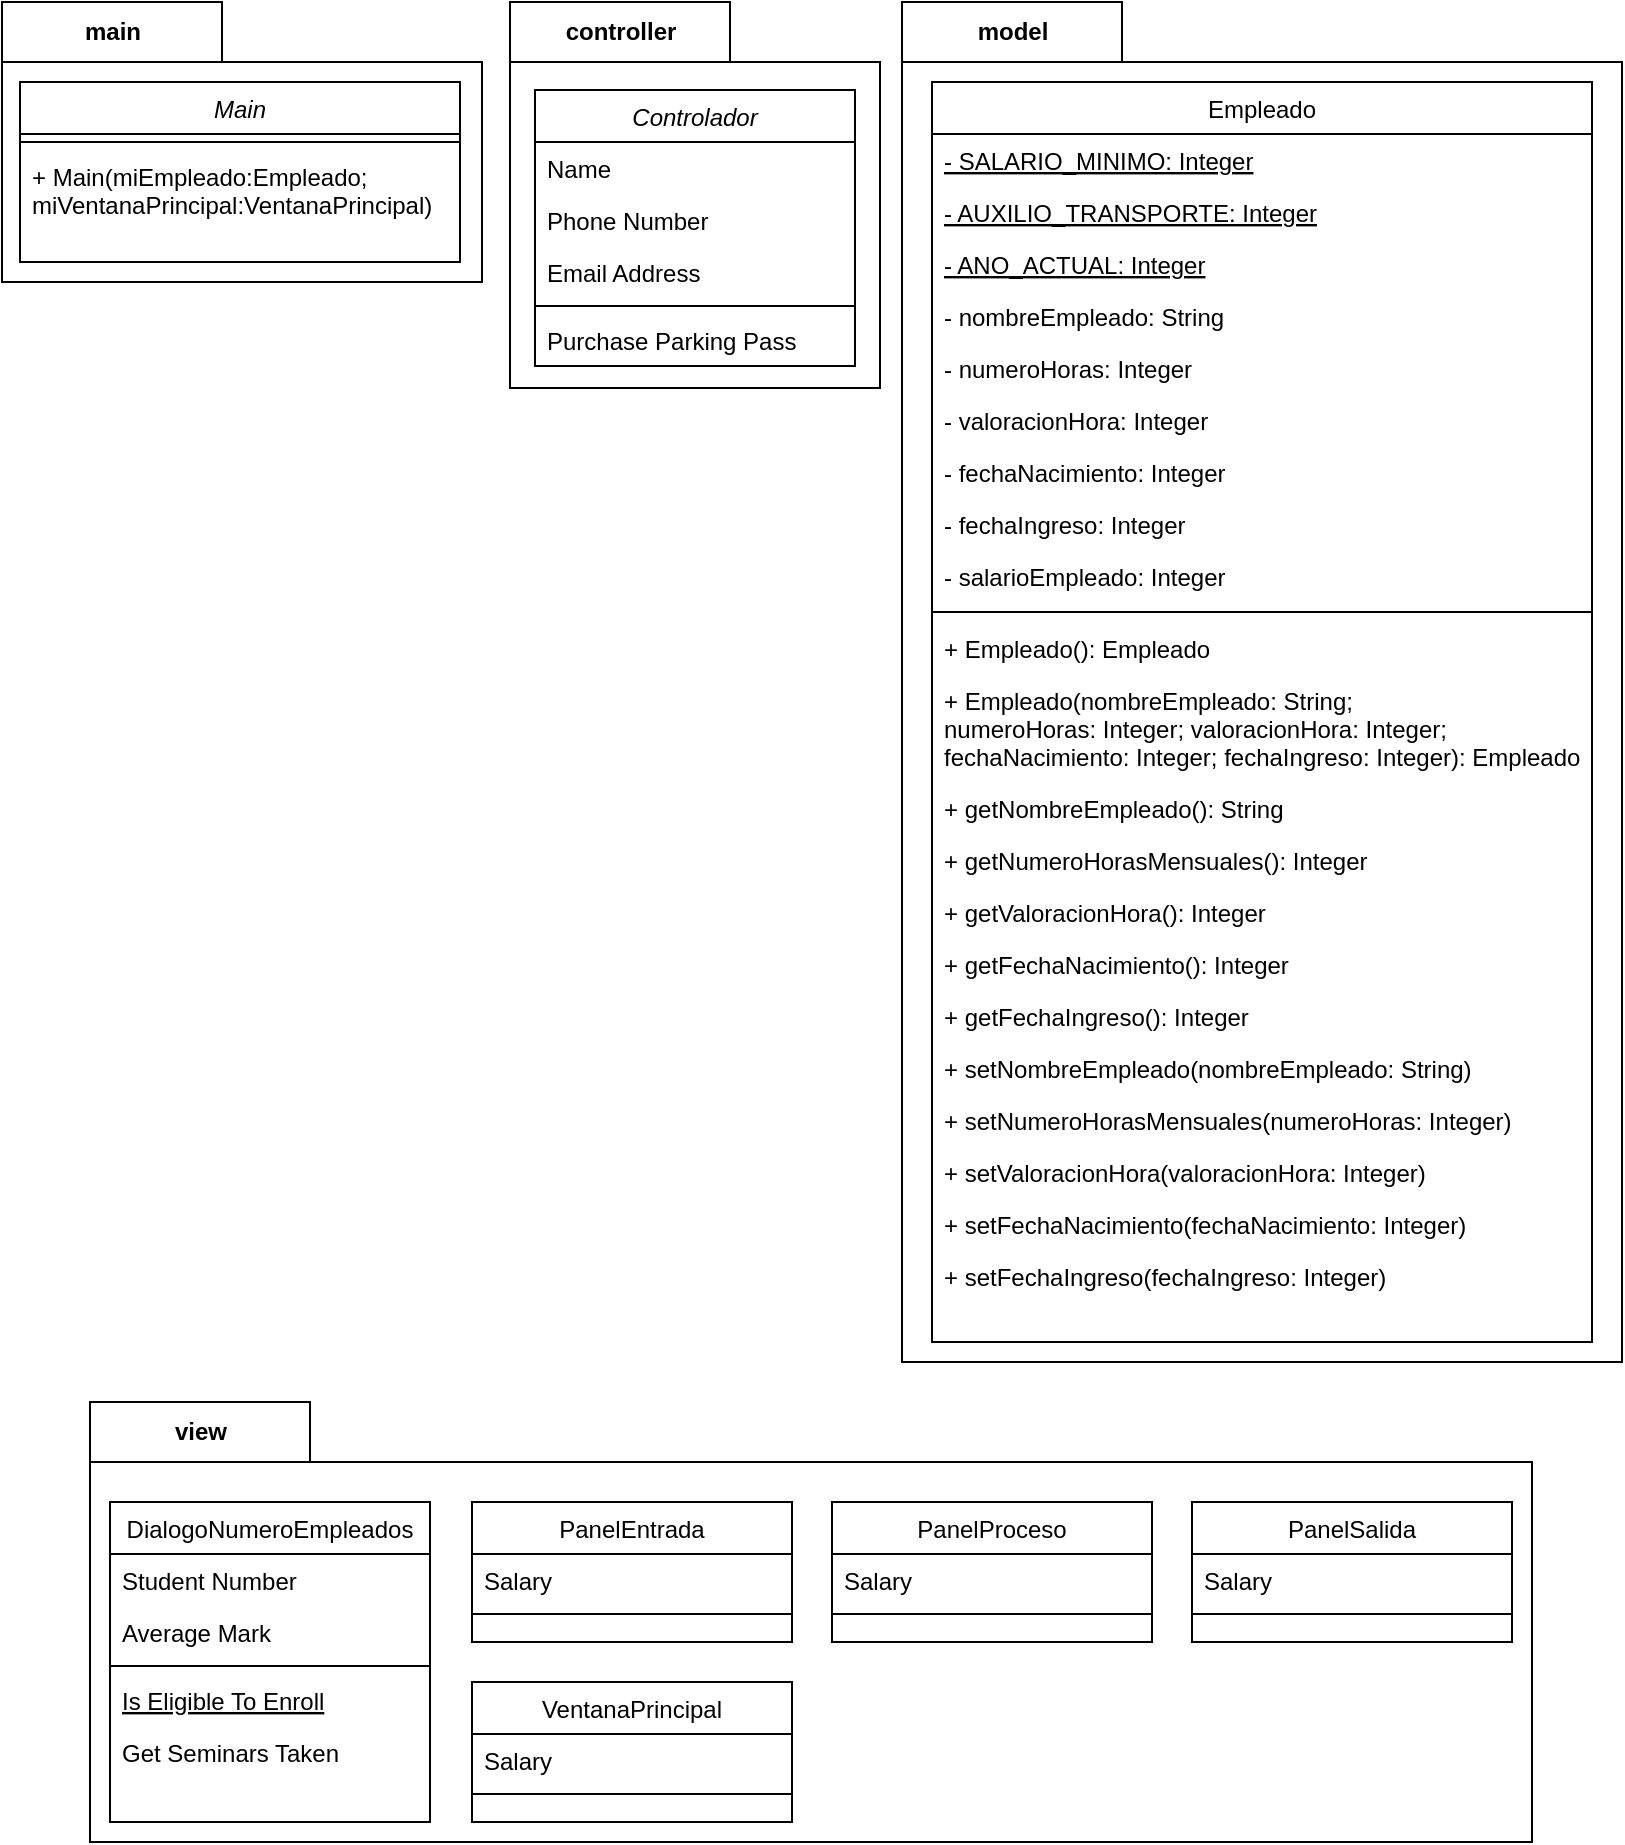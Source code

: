 <mxfile version="20.4.0" type="device"><diagram id="C5RBs43oDa-KdzZeNtuy" name="Page-1"><mxGraphModel dx="1237" dy="663" grid="1" gridSize="10" guides="1" tooltips="1" connect="1" arrows="1" fold="1" page="1" pageScale="1" pageWidth="827" pageHeight="1169" background="#FFFFFF" math="0" shadow="0"><root><mxCell id="WIyWlLk6GJQsqaUBKTNV-0"/><mxCell id="WIyWlLk6GJQsqaUBKTNV-1" parent="WIyWlLk6GJQsqaUBKTNV-0"/><mxCell id="yOZBggxdhKYBwdSkcSPH-76" value="model" style="shape=folder;fontStyle=1;tabWidth=110;tabHeight=30;tabPosition=left;html=1;boundedLbl=1;labelInHeader=1;container=1;collapsible=0;recursiveResize=0;fillColor=#FFFFFF;" vertex="1" parent="WIyWlLk6GJQsqaUBKTNV-1"><mxGeometry x="459" y="10" width="360" height="680" as="geometry"/></mxCell><mxCell id="yOZBggxdhKYBwdSkcSPH-77" value="Empleado" style="swimlane;fontStyle=0;align=center;verticalAlign=top;childLayout=stackLayout;horizontal=1;startSize=26;horizontalStack=0;resizeParent=1;resizeLast=0;collapsible=1;marginBottom=0;rounded=0;shadow=0;strokeWidth=1;" vertex="1" parent="yOZBggxdhKYBwdSkcSPH-76"><mxGeometry x="15" y="40" width="330" height="630" as="geometry"><mxRectangle x="550" y="140" width="160" height="26" as="alternateBounds"/></mxGeometry></mxCell><mxCell id="yOZBggxdhKYBwdSkcSPH-78" value="- SALARIO_MINIMO: Integer" style="text;align=left;verticalAlign=top;spacingLeft=4;spacingRight=4;overflow=hidden;rotatable=0;points=[[0,0.5],[1,0.5]];portConstraint=eastwest;fontStyle=4" vertex="1" parent="yOZBggxdhKYBwdSkcSPH-77"><mxGeometry y="26" width="330" height="26" as="geometry"/></mxCell><mxCell id="yOZBggxdhKYBwdSkcSPH-79" value="- AUXILIO_TRANSPORTE: Integer" style="text;align=left;verticalAlign=top;spacingLeft=4;spacingRight=4;overflow=hidden;rotatable=0;points=[[0,0.5],[1,0.5]];portConstraint=eastwest;rounded=0;shadow=0;html=0;fontStyle=4" vertex="1" parent="yOZBggxdhKYBwdSkcSPH-77"><mxGeometry y="52" width="330" height="26" as="geometry"/></mxCell><mxCell id="yOZBggxdhKYBwdSkcSPH-80" value="- ANO_ACTUAL: Integer" style="text;align=left;verticalAlign=top;spacingLeft=4;spacingRight=4;overflow=hidden;rotatable=0;points=[[0,0.5],[1,0.5]];portConstraint=eastwest;rounded=0;shadow=0;html=0;fontStyle=4" vertex="1" parent="yOZBggxdhKYBwdSkcSPH-77"><mxGeometry y="78" width="330" height="26" as="geometry"/></mxCell><mxCell id="yOZBggxdhKYBwdSkcSPH-81" value="- nombreEmpleado: String" style="text;align=left;verticalAlign=top;spacingLeft=4;spacingRight=4;overflow=hidden;rotatable=0;points=[[0,0.5],[1,0.5]];portConstraint=eastwest;rounded=0;shadow=0;html=0;" vertex="1" parent="yOZBggxdhKYBwdSkcSPH-77"><mxGeometry y="104" width="330" height="26" as="geometry"/></mxCell><mxCell id="yOZBggxdhKYBwdSkcSPH-82" value="- numeroHoras: Integer" style="text;align=left;verticalAlign=top;spacingLeft=4;spacingRight=4;overflow=hidden;rotatable=0;points=[[0,0.5],[1,0.5]];portConstraint=eastwest;rounded=0;shadow=0;html=0;" vertex="1" parent="yOZBggxdhKYBwdSkcSPH-77"><mxGeometry y="130" width="330" height="26" as="geometry"/></mxCell><mxCell id="yOZBggxdhKYBwdSkcSPH-83" value="- valoracionHora: Integer" style="text;align=left;verticalAlign=top;spacingLeft=4;spacingRight=4;overflow=hidden;rotatable=0;points=[[0,0.5],[1,0.5]];portConstraint=eastwest;rounded=0;shadow=0;html=0;" vertex="1" parent="yOZBggxdhKYBwdSkcSPH-77"><mxGeometry y="156" width="330" height="26" as="geometry"/></mxCell><mxCell id="yOZBggxdhKYBwdSkcSPH-84" value="- fechaNacimiento: Integer" style="text;align=left;verticalAlign=top;spacingLeft=4;spacingRight=4;overflow=hidden;rotatable=0;points=[[0,0.5],[1,0.5]];portConstraint=eastwest;rounded=0;shadow=0;html=0;" vertex="1" parent="yOZBggxdhKYBwdSkcSPH-77"><mxGeometry y="182" width="330" height="26" as="geometry"/></mxCell><mxCell id="yOZBggxdhKYBwdSkcSPH-85" value="- fechaIngreso: Integer" style="text;align=left;verticalAlign=top;spacingLeft=4;spacingRight=4;overflow=hidden;rotatable=0;points=[[0,0.5],[1,0.5]];portConstraint=eastwest;rounded=0;shadow=0;html=0;" vertex="1" parent="yOZBggxdhKYBwdSkcSPH-77"><mxGeometry y="208" width="330" height="26" as="geometry"/></mxCell><mxCell id="yOZBggxdhKYBwdSkcSPH-86" value="- salarioEmpleado: Integer" style="text;align=left;verticalAlign=top;spacingLeft=4;spacingRight=4;overflow=hidden;rotatable=0;points=[[0,0.5],[1,0.5]];portConstraint=eastwest;rounded=0;shadow=0;html=0;" vertex="1" parent="yOZBggxdhKYBwdSkcSPH-77"><mxGeometry y="234" width="330" height="26" as="geometry"/></mxCell><mxCell id="yOZBggxdhKYBwdSkcSPH-87" value="" style="line;html=1;strokeWidth=1;align=left;verticalAlign=middle;spacingTop=-1;spacingLeft=3;spacingRight=3;rotatable=0;labelPosition=right;points=[];portConstraint=eastwest;" vertex="1" parent="yOZBggxdhKYBwdSkcSPH-77"><mxGeometry y="260" width="330" height="10" as="geometry"/></mxCell><mxCell id="yOZBggxdhKYBwdSkcSPH-88" value="+ Empleado(): Empleado" style="text;align=left;verticalAlign=top;spacingLeft=4;spacingRight=4;overflow=hidden;rotatable=0;points=[[0,0.5],[1,0.5]];portConstraint=eastwest;" vertex="1" parent="yOZBggxdhKYBwdSkcSPH-77"><mxGeometry y="270" width="330" height="26" as="geometry"/></mxCell><mxCell id="yOZBggxdhKYBwdSkcSPH-89" value="+ Empleado(nombreEmpleado: String;&#10;numeroHoras: Integer; valoracionHora: Integer;&#10;fechaNacimiento: Integer; fechaIngreso: Integer): Empleado" style="text;align=left;verticalAlign=top;spacingLeft=4;spacingRight=4;overflow=hidden;rotatable=0;points=[[0,0.5],[1,0.5]];portConstraint=eastwest;" vertex="1" parent="yOZBggxdhKYBwdSkcSPH-77"><mxGeometry y="296" width="330" height="54" as="geometry"/></mxCell><mxCell id="yOZBggxdhKYBwdSkcSPH-90" value="+ getNombreEmpleado(): String" style="text;align=left;verticalAlign=top;spacingLeft=4;spacingRight=4;overflow=hidden;rotatable=0;points=[[0,0.5],[1,0.5]];portConstraint=eastwest;" vertex="1" parent="yOZBggxdhKYBwdSkcSPH-77"><mxGeometry y="350" width="330" height="26" as="geometry"/></mxCell><mxCell id="yOZBggxdhKYBwdSkcSPH-91" value="+ getNumeroHorasMensuales(): Integer" style="text;align=left;verticalAlign=top;spacingLeft=4;spacingRight=4;overflow=hidden;rotatable=0;points=[[0,0.5],[1,0.5]];portConstraint=eastwest;" vertex="1" parent="yOZBggxdhKYBwdSkcSPH-77"><mxGeometry y="376" width="330" height="26" as="geometry"/></mxCell><mxCell id="yOZBggxdhKYBwdSkcSPH-92" value="+ getValoracionHora(): Integer" style="text;align=left;verticalAlign=top;spacingLeft=4;spacingRight=4;overflow=hidden;rotatable=0;points=[[0,0.5],[1,0.5]];portConstraint=eastwest;" vertex="1" parent="yOZBggxdhKYBwdSkcSPH-77"><mxGeometry y="402" width="330" height="26" as="geometry"/></mxCell><mxCell id="yOZBggxdhKYBwdSkcSPH-93" value="+ getFechaNacimiento(): Integer" style="text;align=left;verticalAlign=top;spacingLeft=4;spacingRight=4;overflow=hidden;rotatable=0;points=[[0,0.5],[1,0.5]];portConstraint=eastwest;" vertex="1" parent="yOZBggxdhKYBwdSkcSPH-77"><mxGeometry y="428" width="330" height="26" as="geometry"/></mxCell><mxCell id="yOZBggxdhKYBwdSkcSPH-94" value="+ getFechaIngreso(): Integer" style="text;align=left;verticalAlign=top;spacingLeft=4;spacingRight=4;overflow=hidden;rotatable=0;points=[[0,0.5],[1,0.5]];portConstraint=eastwest;" vertex="1" parent="yOZBggxdhKYBwdSkcSPH-77"><mxGeometry y="454" width="330" height="26" as="geometry"/></mxCell><mxCell id="yOZBggxdhKYBwdSkcSPH-95" value="+ setNombreEmpleado(nombreEmpleado: String)" style="text;align=left;verticalAlign=top;spacingLeft=4;spacingRight=4;overflow=hidden;rotatable=0;points=[[0,0.5],[1,0.5]];portConstraint=eastwest;" vertex="1" parent="yOZBggxdhKYBwdSkcSPH-77"><mxGeometry y="480" width="330" height="26" as="geometry"/></mxCell><mxCell id="yOZBggxdhKYBwdSkcSPH-96" value="+ setNumeroHorasMensuales(numeroHoras: Integer)" style="text;align=left;verticalAlign=top;spacingLeft=4;spacingRight=4;overflow=hidden;rotatable=0;points=[[0,0.5],[1,0.5]];portConstraint=eastwest;" vertex="1" parent="yOZBggxdhKYBwdSkcSPH-77"><mxGeometry y="506" width="330" height="26" as="geometry"/></mxCell><mxCell id="yOZBggxdhKYBwdSkcSPH-97" value="+ setValoracionHora(valoracionHora: Integer)" style="text;align=left;verticalAlign=top;spacingLeft=4;spacingRight=4;overflow=hidden;rotatable=0;points=[[0,0.5],[1,0.5]];portConstraint=eastwest;" vertex="1" parent="yOZBggxdhKYBwdSkcSPH-77"><mxGeometry y="532" width="330" height="26" as="geometry"/></mxCell><mxCell id="yOZBggxdhKYBwdSkcSPH-98" value="+ setFechaNacimiento(fechaNacimiento: Integer)" style="text;align=left;verticalAlign=top;spacingLeft=4;spacingRight=4;overflow=hidden;rotatable=0;points=[[0,0.5],[1,0.5]];portConstraint=eastwest;" vertex="1" parent="yOZBggxdhKYBwdSkcSPH-77"><mxGeometry y="558" width="330" height="26" as="geometry"/></mxCell><mxCell id="yOZBggxdhKYBwdSkcSPH-99" value="+ setFechaIngreso(fechaIngreso: Integer)" style="text;align=left;verticalAlign=top;spacingLeft=4;spacingRight=4;overflow=hidden;rotatable=0;points=[[0,0.5],[1,0.5]];portConstraint=eastwest;" vertex="1" parent="yOZBggxdhKYBwdSkcSPH-77"><mxGeometry y="584" width="330" height="26" as="geometry"/></mxCell><mxCell id="yOZBggxdhKYBwdSkcSPH-100" value="controller" style="shape=folder;fontStyle=1;tabWidth=110;tabHeight=30;tabPosition=left;html=1;boundedLbl=1;labelInHeader=1;container=1;collapsible=0;recursiveResize=0;fillColor=#FFFFFF;" vertex="1" parent="WIyWlLk6GJQsqaUBKTNV-1"><mxGeometry x="263" y="10" width="185" height="193" as="geometry"/></mxCell><mxCell id="yOZBggxdhKYBwdSkcSPH-101" value="Controlador" style="swimlane;fontStyle=2;align=center;verticalAlign=top;childLayout=stackLayout;horizontal=1;startSize=26;horizontalStack=0;resizeParent=1;resizeLast=0;collapsible=1;marginBottom=0;rounded=0;shadow=0;strokeWidth=1;" vertex="1" parent="yOZBggxdhKYBwdSkcSPH-100"><mxGeometry x="12.5" y="44" width="160" height="138" as="geometry"><mxRectangle x="230" y="140" width="160" height="26" as="alternateBounds"/></mxGeometry></mxCell><mxCell id="yOZBggxdhKYBwdSkcSPH-102" value="Name" style="text;align=left;verticalAlign=top;spacingLeft=4;spacingRight=4;overflow=hidden;rotatable=0;points=[[0,0.5],[1,0.5]];portConstraint=eastwest;" vertex="1" parent="yOZBggxdhKYBwdSkcSPH-101"><mxGeometry y="26" width="160" height="26" as="geometry"/></mxCell><mxCell id="yOZBggxdhKYBwdSkcSPH-103" value="Phone Number" style="text;align=left;verticalAlign=top;spacingLeft=4;spacingRight=4;overflow=hidden;rotatable=0;points=[[0,0.5],[1,0.5]];portConstraint=eastwest;rounded=0;shadow=0;html=0;" vertex="1" parent="yOZBggxdhKYBwdSkcSPH-101"><mxGeometry y="52" width="160" height="26" as="geometry"/></mxCell><mxCell id="yOZBggxdhKYBwdSkcSPH-104" value="Email Address" style="text;align=left;verticalAlign=top;spacingLeft=4;spacingRight=4;overflow=hidden;rotatable=0;points=[[0,0.5],[1,0.5]];portConstraint=eastwest;rounded=0;shadow=0;html=0;" vertex="1" parent="yOZBggxdhKYBwdSkcSPH-101"><mxGeometry y="78" width="160" height="26" as="geometry"/></mxCell><mxCell id="yOZBggxdhKYBwdSkcSPH-105" value="" style="line;html=1;strokeWidth=1;align=left;verticalAlign=middle;spacingTop=-1;spacingLeft=3;spacingRight=3;rotatable=0;labelPosition=right;points=[];portConstraint=eastwest;" vertex="1" parent="yOZBggxdhKYBwdSkcSPH-101"><mxGeometry y="104" width="160" height="8" as="geometry"/></mxCell><mxCell id="yOZBggxdhKYBwdSkcSPH-106" value="Purchase Parking Pass" style="text;align=left;verticalAlign=top;spacingLeft=4;spacingRight=4;overflow=hidden;rotatable=0;points=[[0,0.5],[1,0.5]];portConstraint=eastwest;" vertex="1" parent="yOZBggxdhKYBwdSkcSPH-101"><mxGeometry y="112" width="160" height="26" as="geometry"/></mxCell><mxCell id="yOZBggxdhKYBwdSkcSPH-107" value="main" style="shape=folder;fontStyle=1;tabWidth=110;tabHeight=30;tabPosition=left;html=1;boundedLbl=1;labelInHeader=1;container=1;collapsible=0;recursiveResize=0;fillColor=#FFFFFF;" vertex="1" parent="WIyWlLk6GJQsqaUBKTNV-1"><mxGeometry x="9" y="10" width="240" height="140" as="geometry"/></mxCell><mxCell id="yOZBggxdhKYBwdSkcSPH-108" value="Main" style="swimlane;fontStyle=2;align=center;verticalAlign=top;childLayout=stackLayout;horizontal=1;startSize=26;horizontalStack=0;resizeParent=1;resizeLast=0;collapsible=1;marginBottom=0;rounded=0;shadow=0;strokeWidth=1;" vertex="1" parent="yOZBggxdhKYBwdSkcSPH-107"><mxGeometry x="9" y="40" width="220" height="90" as="geometry"><mxRectangle x="230" y="140" width="160" height="26" as="alternateBounds"/></mxGeometry></mxCell><mxCell id="yOZBggxdhKYBwdSkcSPH-109" value="" style="line;html=1;strokeWidth=1;align=left;verticalAlign=middle;spacingTop=-1;spacingLeft=3;spacingRight=3;rotatable=0;labelPosition=right;points=[];portConstraint=eastwest;" vertex="1" parent="yOZBggxdhKYBwdSkcSPH-108"><mxGeometry y="26" width="220" height="8" as="geometry"/></mxCell><mxCell id="yOZBggxdhKYBwdSkcSPH-110" value="+ Main(miEmpleado:Empleado;&#10;miVentanaPrincipal:VentanaPrincipal)" style="text;align=left;verticalAlign=top;spacingLeft=4;spacingRight=4;overflow=hidden;rotatable=0;points=[[0,0.5],[1,0.5]];portConstraint=eastwest;" vertex="1" parent="yOZBggxdhKYBwdSkcSPH-108"><mxGeometry y="34" width="220" height="46" as="geometry"/></mxCell><mxCell id="yOZBggxdhKYBwdSkcSPH-111" value="view" style="shape=folder;fontStyle=1;tabWidth=110;tabHeight=30;tabPosition=left;html=1;boundedLbl=1;labelInHeader=1;container=1;collapsible=0;recursiveResize=0;fillColor=#FFFFFF;" vertex="1" parent="WIyWlLk6GJQsqaUBKTNV-1"><mxGeometry x="53" y="710" width="721" height="220" as="geometry"/></mxCell><mxCell id="yOZBggxdhKYBwdSkcSPH-112" value="DialogoNumeroEmpleados" style="swimlane;fontStyle=0;align=center;verticalAlign=top;childLayout=stackLayout;horizontal=1;startSize=26;horizontalStack=0;resizeParent=1;resizeLast=0;collapsible=1;marginBottom=0;rounded=0;shadow=0;strokeWidth=1;" vertex="1" parent="yOZBggxdhKYBwdSkcSPH-111"><mxGeometry x="10" y="50" width="160" height="160" as="geometry"><mxRectangle x="130" y="380" width="160" height="26" as="alternateBounds"/></mxGeometry></mxCell><mxCell id="yOZBggxdhKYBwdSkcSPH-113" value="Student Number" style="text;align=left;verticalAlign=top;spacingLeft=4;spacingRight=4;overflow=hidden;rotatable=0;points=[[0,0.5],[1,0.5]];portConstraint=eastwest;" vertex="1" parent="yOZBggxdhKYBwdSkcSPH-112"><mxGeometry y="26" width="160" height="26" as="geometry"/></mxCell><mxCell id="yOZBggxdhKYBwdSkcSPH-114" value="Average Mark" style="text;align=left;verticalAlign=top;spacingLeft=4;spacingRight=4;overflow=hidden;rotatable=0;points=[[0,0.5],[1,0.5]];portConstraint=eastwest;rounded=0;shadow=0;html=0;" vertex="1" parent="yOZBggxdhKYBwdSkcSPH-112"><mxGeometry y="52" width="160" height="26" as="geometry"/></mxCell><mxCell id="yOZBggxdhKYBwdSkcSPH-115" value="" style="line;html=1;strokeWidth=1;align=left;verticalAlign=middle;spacingTop=-1;spacingLeft=3;spacingRight=3;rotatable=0;labelPosition=right;points=[];portConstraint=eastwest;" vertex="1" parent="yOZBggxdhKYBwdSkcSPH-112"><mxGeometry y="78" width="160" height="8" as="geometry"/></mxCell><mxCell id="yOZBggxdhKYBwdSkcSPH-116" value="Is Eligible To Enroll" style="text;align=left;verticalAlign=top;spacingLeft=4;spacingRight=4;overflow=hidden;rotatable=0;points=[[0,0.5],[1,0.5]];portConstraint=eastwest;fontStyle=4" vertex="1" parent="yOZBggxdhKYBwdSkcSPH-112"><mxGeometry y="86" width="160" height="26" as="geometry"/></mxCell><mxCell id="yOZBggxdhKYBwdSkcSPH-117" value="Get Seminars Taken" style="text;align=left;verticalAlign=top;spacingLeft=4;spacingRight=4;overflow=hidden;rotatable=0;points=[[0,0.5],[1,0.5]];portConstraint=eastwest;" vertex="1" parent="yOZBggxdhKYBwdSkcSPH-112"><mxGeometry y="112" width="160" height="26" as="geometry"/></mxCell><mxCell id="yOZBggxdhKYBwdSkcSPH-118" value="PanelEntrada" style="swimlane;fontStyle=0;align=center;verticalAlign=top;childLayout=stackLayout;horizontal=1;startSize=26;horizontalStack=0;resizeParent=1;resizeLast=0;collapsible=1;marginBottom=0;rounded=0;shadow=0;strokeWidth=1;" vertex="1" parent="yOZBggxdhKYBwdSkcSPH-111"><mxGeometry x="191" y="50" width="160" height="70" as="geometry"><mxRectangle x="340" y="380" width="170" height="26" as="alternateBounds"/></mxGeometry></mxCell><mxCell id="yOZBggxdhKYBwdSkcSPH-119" value="Salary" style="text;align=left;verticalAlign=top;spacingLeft=4;spacingRight=4;overflow=hidden;rotatable=0;points=[[0,0.5],[1,0.5]];portConstraint=eastwest;" vertex="1" parent="yOZBggxdhKYBwdSkcSPH-118"><mxGeometry y="26" width="160" height="26" as="geometry"/></mxCell><mxCell id="yOZBggxdhKYBwdSkcSPH-120" value="" style="line;html=1;strokeWidth=1;align=left;verticalAlign=middle;spacingTop=-1;spacingLeft=3;spacingRight=3;rotatable=0;labelPosition=right;points=[];portConstraint=eastwest;" vertex="1" parent="yOZBggxdhKYBwdSkcSPH-118"><mxGeometry y="52" width="160" height="8" as="geometry"/></mxCell><mxCell id="yOZBggxdhKYBwdSkcSPH-121" value="VentanaPrincipal" style="swimlane;fontStyle=0;align=center;verticalAlign=top;childLayout=stackLayout;horizontal=1;startSize=26;horizontalStack=0;resizeParent=1;resizeLast=0;collapsible=1;marginBottom=0;rounded=0;shadow=0;strokeWidth=1;" vertex="1" parent="yOZBggxdhKYBwdSkcSPH-111"><mxGeometry x="191" y="140" width="160" height="70" as="geometry"><mxRectangle x="340" y="380" width="170" height="26" as="alternateBounds"/></mxGeometry></mxCell><mxCell id="yOZBggxdhKYBwdSkcSPH-122" value="Salary" style="text;align=left;verticalAlign=top;spacingLeft=4;spacingRight=4;overflow=hidden;rotatable=0;points=[[0,0.5],[1,0.5]];portConstraint=eastwest;" vertex="1" parent="yOZBggxdhKYBwdSkcSPH-121"><mxGeometry y="26" width="160" height="26" as="geometry"/></mxCell><mxCell id="yOZBggxdhKYBwdSkcSPH-123" value="" style="line;html=1;strokeWidth=1;align=left;verticalAlign=middle;spacingTop=-1;spacingLeft=3;spacingRight=3;rotatable=0;labelPosition=right;points=[];portConstraint=eastwest;" vertex="1" parent="yOZBggxdhKYBwdSkcSPH-121"><mxGeometry y="52" width="160" height="8" as="geometry"/></mxCell><mxCell id="yOZBggxdhKYBwdSkcSPH-124" value="PanelProceso" style="swimlane;fontStyle=0;align=center;verticalAlign=top;childLayout=stackLayout;horizontal=1;startSize=26;horizontalStack=0;resizeParent=1;resizeLast=0;collapsible=1;marginBottom=0;rounded=0;shadow=0;strokeWidth=1;" vertex="1" parent="yOZBggxdhKYBwdSkcSPH-111"><mxGeometry x="371" y="50" width="160" height="70" as="geometry"><mxRectangle x="340" y="380" width="170" height="26" as="alternateBounds"/></mxGeometry></mxCell><mxCell id="yOZBggxdhKYBwdSkcSPH-125" value="Salary" style="text;align=left;verticalAlign=top;spacingLeft=4;spacingRight=4;overflow=hidden;rotatable=0;points=[[0,0.5],[1,0.5]];portConstraint=eastwest;" vertex="1" parent="yOZBggxdhKYBwdSkcSPH-124"><mxGeometry y="26" width="160" height="26" as="geometry"/></mxCell><mxCell id="yOZBggxdhKYBwdSkcSPH-126" value="" style="line;html=1;strokeWidth=1;align=left;verticalAlign=middle;spacingTop=-1;spacingLeft=3;spacingRight=3;rotatable=0;labelPosition=right;points=[];portConstraint=eastwest;" vertex="1" parent="yOZBggxdhKYBwdSkcSPH-124"><mxGeometry y="52" width="160" height="8" as="geometry"/></mxCell><mxCell id="yOZBggxdhKYBwdSkcSPH-127" value="PanelSalida" style="swimlane;fontStyle=0;align=center;verticalAlign=top;childLayout=stackLayout;horizontal=1;startSize=26;horizontalStack=0;resizeParent=1;resizeLast=0;collapsible=1;marginBottom=0;rounded=0;shadow=0;strokeWidth=1;" vertex="1" parent="yOZBggxdhKYBwdSkcSPH-111"><mxGeometry x="551" y="50" width="160" height="70" as="geometry"><mxRectangle x="340" y="380" width="170" height="26" as="alternateBounds"/></mxGeometry></mxCell><mxCell id="yOZBggxdhKYBwdSkcSPH-128" value="Salary" style="text;align=left;verticalAlign=top;spacingLeft=4;spacingRight=4;overflow=hidden;rotatable=0;points=[[0,0.5],[1,0.5]];portConstraint=eastwest;" vertex="1" parent="yOZBggxdhKYBwdSkcSPH-127"><mxGeometry y="26" width="160" height="26" as="geometry"/></mxCell><mxCell id="yOZBggxdhKYBwdSkcSPH-129" value="" style="line;html=1;strokeWidth=1;align=left;verticalAlign=middle;spacingTop=-1;spacingLeft=3;spacingRight=3;rotatable=0;labelPosition=right;points=[];portConstraint=eastwest;" vertex="1" parent="yOZBggxdhKYBwdSkcSPH-127"><mxGeometry y="52" width="160" height="8" as="geometry"/></mxCell></root></mxGraphModel></diagram></mxfile>